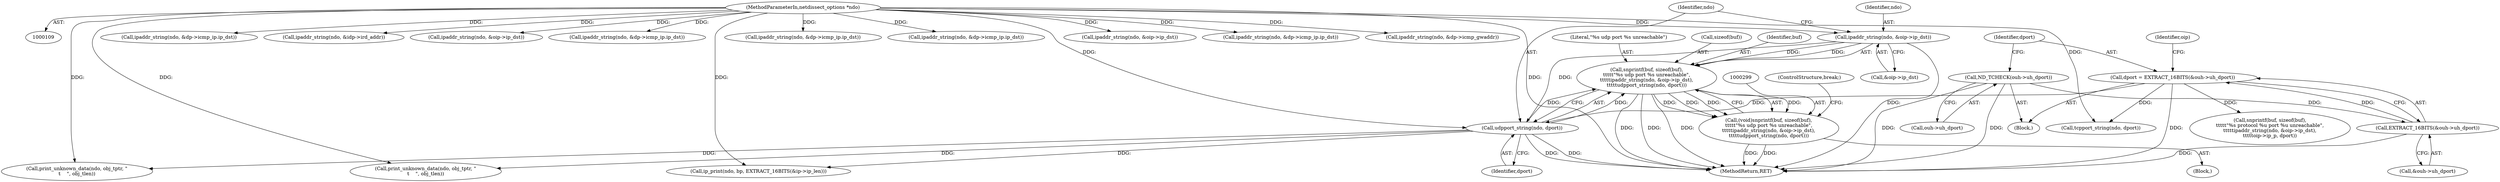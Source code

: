 digraph "0_tcpdump_1a1bce0526a77b62e41531b00f8bb5e21fd4f3a3@API" {
"1000300" [label="(Call,snprintf(buf, sizeof(buf),\n\t\t\t\t\t\"%s udp port %s unreachable\",\n\t\t\t\t\tipaddr_string(ndo, &oip->ip_dst),\n\t\t\t\t\tudpport_string(ndo, dport)))"];
"1000305" [label="(Call,ipaddr_string(ndo, &oip->ip_dst))"];
"1000110" [label="(MethodParameterIn,netdissect_options *ndo)"];
"1000311" [label="(Call,udpport_string(ndo, dport))"];
"1000267" [label="(Call,dport = EXTRACT_16BITS(&ouh->uh_dport))"];
"1000269" [label="(Call,EXTRACT_16BITS(&ouh->uh_dport))"];
"1000263" [label="(Call,ND_TCHECK(ouh->uh_dport))"];
"1000298" [label="(Call,(void)snprintf(buf, sizeof(buf),\n\t\t\t\t\t\"%s udp port %s unreachable\",\n\t\t\t\t\tipaddr_string(ndo, &oip->ip_dst),\n\t\t\t\t\tudpport_string(ndo, dport)))"];
"1000304" [label="(Literal,\"%s udp port %s unreachable\")"];
"1000110" [label="(MethodParameterIn,netdissect_options *ndo)"];
"1001256" [label="(Call,print_unknown_data(ndo, obj_tptr, \"\n\t    \", obj_tlen))"];
"1001248" [label="(Call,print_unknown_data(ndo, obj_tptr, \"\n\t    \", obj_tlen))"];
"1000267" [label="(Call,dport = EXTRACT_16BITS(&ouh->uh_dport))"];
"1000311" [label="(Call,udpport_string(ndo, dport))"];
"1000408" [label="(Call,ipaddr_string(ndo, &dp->icmp_ip.ip_dst))"];
"1000263" [label="(Call,ND_TCHECK(ouh->uh_dport))"];
"1000307" [label="(Call,&oip->ip_dst)"];
"1000276" [label="(Identifier,oip)"];
"1000269" [label="(Call,EXTRACT_16BITS(&ouh->uh_dport))"];
"1000305" [label="(Call,ipaddr_string(ndo, &oip->ip_dst))"];
"1000656" [label="(Call,ipaddr_string(ndo, &idp->ird_addr))"];
"1000270" [label="(Call,&ouh->uh_dport)"];
"1000278" [label="(Block,)"];
"1000306" [label="(Identifier,ndo)"];
"1000302" [label="(Call,sizeof(buf))"];
"1000318" [label="(Call,snprintf(buf, sizeof(buf),\n\t\t\t\t\t\"%s protocol %u port %u unreachable\",\n\t\t\t\t\tipaddr_string(ndo, &oip->ip_dst),\n\t\t\t\t\toip->ip_p, dport))"];
"1000293" [label="(Call,tcpport_string(ndo, dport))"];
"1000287" [label="(Call,ipaddr_string(ndo, &oip->ip_dst))"];
"1000301" [label="(Identifier,buf)"];
"1000314" [label="(ControlStructure,break;)"];
"1000300" [label="(Call,snprintf(buf, sizeof(buf),\n\t\t\t\t\t\"%s udp port %s unreachable\",\n\t\t\t\t\tipaddr_string(ndo, &oip->ip_dst),\n\t\t\t\t\tudpport_string(ndo, dport)))"];
"1000383" [label="(Call,ipaddr_string(ndo, &dp->icmp_ip.ip_dst))"];
"1000365" [label="(Call,ipaddr_string(ndo, &dp->icmp_ip.ip_dst))"];
"1000313" [label="(Identifier,dport)"];
"1000268" [label="(Identifier,dport)"];
"1000221" [label="(Call,ipaddr_string(ndo, &dp->icmp_ip.ip_dst))"];
"1000264" [label="(Call,ouh->uh_dport)"];
"1000978" [label="(Call,ip_print(ndo, bp, EXTRACT_16BITS(&ip->ip_len)))"];
"1000323" [label="(Call,ipaddr_string(ndo, &oip->ip_dst))"];
"1000440" [label="(Call,ipaddr_string(ndo, &dp->icmp_ip.ip_dst))"];
"1000206" [label="(Block,)"];
"1000312" [label="(Identifier,ndo)"];
"1001279" [label="(MethodReturn,RET)"];
"1000448" [label="(Call,ipaddr_string(ndo, &dp->icmp_gwaddr))"];
"1000298" [label="(Call,(void)snprintf(buf, sizeof(buf),\n\t\t\t\t\t\"%s udp port %s unreachable\",\n\t\t\t\t\tipaddr_string(ndo, &oip->ip_dst),\n\t\t\t\t\tudpport_string(ndo, dport)))"];
"1000300" -> "1000298"  [label="AST: "];
"1000300" -> "1000311"  [label="CFG: "];
"1000301" -> "1000300"  [label="AST: "];
"1000302" -> "1000300"  [label="AST: "];
"1000304" -> "1000300"  [label="AST: "];
"1000305" -> "1000300"  [label="AST: "];
"1000311" -> "1000300"  [label="AST: "];
"1000298" -> "1000300"  [label="CFG: "];
"1000300" -> "1001279"  [label="DDG: "];
"1000300" -> "1001279"  [label="DDG: "];
"1000300" -> "1001279"  [label="DDG: "];
"1000300" -> "1000298"  [label="DDG: "];
"1000300" -> "1000298"  [label="DDG: "];
"1000300" -> "1000298"  [label="DDG: "];
"1000300" -> "1000298"  [label="DDG: "];
"1000305" -> "1000300"  [label="DDG: "];
"1000305" -> "1000300"  [label="DDG: "];
"1000311" -> "1000300"  [label="DDG: "];
"1000311" -> "1000300"  [label="DDG: "];
"1000305" -> "1000307"  [label="CFG: "];
"1000306" -> "1000305"  [label="AST: "];
"1000307" -> "1000305"  [label="AST: "];
"1000312" -> "1000305"  [label="CFG: "];
"1000305" -> "1001279"  [label="DDG: "];
"1000110" -> "1000305"  [label="DDG: "];
"1000305" -> "1000311"  [label="DDG: "];
"1000110" -> "1000109"  [label="AST: "];
"1000110" -> "1001279"  [label="DDG: "];
"1000110" -> "1000221"  [label="DDG: "];
"1000110" -> "1000287"  [label="DDG: "];
"1000110" -> "1000293"  [label="DDG: "];
"1000110" -> "1000311"  [label="DDG: "];
"1000110" -> "1000323"  [label="DDG: "];
"1000110" -> "1000365"  [label="DDG: "];
"1000110" -> "1000383"  [label="DDG: "];
"1000110" -> "1000408"  [label="DDG: "];
"1000110" -> "1000440"  [label="DDG: "];
"1000110" -> "1000448"  [label="DDG: "];
"1000110" -> "1000656"  [label="DDG: "];
"1000110" -> "1000978"  [label="DDG: "];
"1000110" -> "1001248"  [label="DDG: "];
"1000110" -> "1001256"  [label="DDG: "];
"1000311" -> "1000313"  [label="CFG: "];
"1000312" -> "1000311"  [label="AST: "];
"1000313" -> "1000311"  [label="AST: "];
"1000311" -> "1001279"  [label="DDG: "];
"1000311" -> "1001279"  [label="DDG: "];
"1000267" -> "1000311"  [label="DDG: "];
"1000311" -> "1000978"  [label="DDG: "];
"1000311" -> "1001248"  [label="DDG: "];
"1000311" -> "1001256"  [label="DDG: "];
"1000267" -> "1000206"  [label="AST: "];
"1000267" -> "1000269"  [label="CFG: "];
"1000268" -> "1000267"  [label="AST: "];
"1000269" -> "1000267"  [label="AST: "];
"1000276" -> "1000267"  [label="CFG: "];
"1000267" -> "1001279"  [label="DDG: "];
"1000269" -> "1000267"  [label="DDG: "];
"1000267" -> "1000293"  [label="DDG: "];
"1000267" -> "1000318"  [label="DDG: "];
"1000269" -> "1000270"  [label="CFG: "];
"1000270" -> "1000269"  [label="AST: "];
"1000269" -> "1001279"  [label="DDG: "];
"1000263" -> "1000269"  [label="DDG: "];
"1000263" -> "1000206"  [label="AST: "];
"1000263" -> "1000264"  [label="CFG: "];
"1000264" -> "1000263"  [label="AST: "];
"1000268" -> "1000263"  [label="CFG: "];
"1000263" -> "1001279"  [label="DDG: "];
"1000263" -> "1001279"  [label="DDG: "];
"1000298" -> "1000278"  [label="AST: "];
"1000299" -> "1000298"  [label="AST: "];
"1000314" -> "1000298"  [label="CFG: "];
"1000298" -> "1001279"  [label="DDG: "];
"1000298" -> "1001279"  [label="DDG: "];
}
